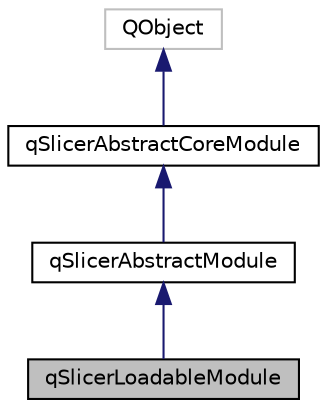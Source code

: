 digraph "qSlicerLoadableModule"
{
  bgcolor="transparent";
  edge [fontname="Helvetica",fontsize="10",labelfontname="Helvetica",labelfontsize="10"];
  node [fontname="Helvetica",fontsize="10",shape=record];
  Node26 [label="qSlicerLoadableModule",height=0.2,width=0.4,color="black", fillcolor="grey75", style="filled", fontcolor="black"];
  Node27 -> Node26 [dir="back",color="midnightblue",fontsize="10",style="solid",fontname="Helvetica"];
  Node27 [label="qSlicerAbstractModule",height=0.2,width=0.4,color="black",URL="$classqSlicerAbstractModule.html"];
  Node28 -> Node27 [dir="back",color="midnightblue",fontsize="10",style="solid",fontname="Helvetica"];
  Node28 [label="qSlicerAbstractCoreModule",height=0.2,width=0.4,color="black",URL="$classqSlicerAbstractCoreModule.html",tooltip="qSlicerAbstractCoreModule is the base class of any module in Slicer. "];
  Node29 -> Node28 [dir="back",color="midnightblue",fontsize="10",style="solid",fontname="Helvetica"];
  Node29 [label="QObject",height=0.2,width=0.4,color="grey75"];
}
